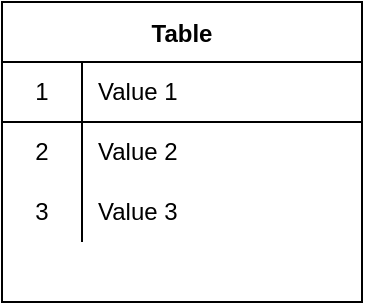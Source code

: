 <mxfile version="14.8.4" type="github"><diagram id="bzDYFLrSeBwuFuse8Zbs" name="Page-1"><mxGraphModel dx="1038" dy="579" grid="1" gridSize="10" guides="1" tooltips="1" connect="1" arrows="1" fold="1" page="1" pageScale="1" pageWidth="827" pageHeight="1169" math="0" shadow="0"><root><mxCell id="0"/><mxCell id="1" parent="0"/><mxCell id="pTjoiKA64DiINluqU6-u-1" value="Table" style="shape=table;startSize=30;container=1;collapsible=0;childLayout=tableLayout;fixedRows=1;rowLines=0;fontStyle=1;align=center;" vertex="1" parent="1"><mxGeometry x="10" y="10" width="180" height="150" as="geometry"/></mxCell><mxCell id="pTjoiKA64DiINluqU6-u-2" value="" style="shape=partialRectangle;html=1;whiteSpace=wrap;collapsible=0;dropTarget=0;pointerEvents=0;fillColor=none;top=0;left=0;bottom=1;right=0;points=[[0,0.5],[1,0.5]];portConstraint=eastwest;" vertex="1" parent="pTjoiKA64DiINluqU6-u-1"><mxGeometry y="30" width="180" height="30" as="geometry"/></mxCell><mxCell id="pTjoiKA64DiINluqU6-u-3" value="1" style="shape=partialRectangle;html=1;whiteSpace=wrap;connectable=0;fillColor=none;top=0;left=0;bottom=0;right=0;overflow=hidden;" vertex="1" parent="pTjoiKA64DiINluqU6-u-2"><mxGeometry width="40" height="30" as="geometry"/></mxCell><mxCell id="pTjoiKA64DiINluqU6-u-4" value="Value 1" style="shape=partialRectangle;html=1;whiteSpace=wrap;connectable=0;fillColor=none;top=0;left=0;bottom=0;right=0;align=left;spacingLeft=6;overflow=hidden;" vertex="1" parent="pTjoiKA64DiINluqU6-u-2"><mxGeometry x="40" width="140" height="30" as="geometry"/></mxCell><mxCell id="pTjoiKA64DiINluqU6-u-5" value="" style="shape=partialRectangle;html=1;whiteSpace=wrap;collapsible=0;dropTarget=0;pointerEvents=0;fillColor=none;top=0;left=0;bottom=0;right=0;points=[[0,0.5],[1,0.5]];portConstraint=eastwest;" vertex="1" parent="pTjoiKA64DiINluqU6-u-1"><mxGeometry y="60" width="180" height="30" as="geometry"/></mxCell><mxCell id="pTjoiKA64DiINluqU6-u-6" value="2" style="shape=partialRectangle;html=1;whiteSpace=wrap;connectable=0;fillColor=none;top=0;left=0;bottom=0;right=0;overflow=hidden;" vertex="1" parent="pTjoiKA64DiINluqU6-u-5"><mxGeometry width="40" height="30" as="geometry"/></mxCell><mxCell id="pTjoiKA64DiINluqU6-u-7" value="Value 2" style="shape=partialRectangle;html=1;whiteSpace=wrap;connectable=0;fillColor=none;top=0;left=0;bottom=0;right=0;align=left;spacingLeft=6;overflow=hidden;" vertex="1" parent="pTjoiKA64DiINluqU6-u-5"><mxGeometry x="40" width="140" height="30" as="geometry"/></mxCell><mxCell id="pTjoiKA64DiINluqU6-u-8" value="" style="shape=partialRectangle;html=1;whiteSpace=wrap;collapsible=0;dropTarget=0;pointerEvents=0;fillColor=none;top=0;left=0;bottom=0;right=0;points=[[0,0.5],[1,0.5]];portConstraint=eastwest;" vertex="1" parent="pTjoiKA64DiINluqU6-u-1"><mxGeometry y="90" width="180" height="30" as="geometry"/></mxCell><mxCell id="pTjoiKA64DiINluqU6-u-9" value="3" style="shape=partialRectangle;html=1;whiteSpace=wrap;connectable=0;fillColor=none;top=0;left=0;bottom=0;right=0;overflow=hidden;" vertex="1" parent="pTjoiKA64DiINluqU6-u-8"><mxGeometry width="40" height="30" as="geometry"/></mxCell><mxCell id="pTjoiKA64DiINluqU6-u-10" value="Value 3" style="shape=partialRectangle;html=1;whiteSpace=wrap;connectable=0;fillColor=none;top=0;left=0;bottom=0;right=0;align=left;spacingLeft=6;overflow=hidden;" vertex="1" parent="pTjoiKA64DiINluqU6-u-8"><mxGeometry x="40" width="140" height="30" as="geometry"/></mxCell></root></mxGraphModel></diagram></mxfile>